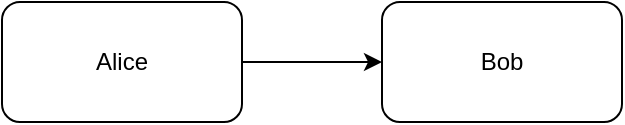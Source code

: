<mxfile version="28.1.2" pages="2">
  <diagram name="Test" id="test">
    <mxGraphModel dx="3346" dy="1921" grid="1" gridSize="10" guides="1" tooltips="1" connect="1" arrows="1" fold="1" page="1" pageScale="1" pageWidth="850" pageHeight="1100" math="0" shadow="0">
      <root>
        <object label="" id="0">
          <mxCell />
        </object>
        <mxCell id="1" parent="0" />
        <mxCell id="_iUdKlTEI7WyagxxRYI6-2" style="edgeStyle=orthogonalEdgeStyle;rounded=0;orthogonalLoop=1;jettySize=auto;html=1;" edge="1" parent="1" source="alice" target="bob">
          <mxGeometry relative="1" as="geometry" />
        </mxCell>
        <object label="Alice" id="alice">
          <mxCell style="rounded=1;whiteSpace=wrap;html=1;" vertex="1" parent="1">
            <mxGeometry x="80" y="440" width="120" height="60" as="geometry" />
          </mxCell>
        </object>
        <object label="Bob" id="bob">
          <mxCell style="rounded=1;whiteSpace=wrap;html=1;" vertex="1" parent="1">
            <mxGeometry x="270" y="440" width="120" height="60" as="geometry" />
          </mxCell>
        </object>
      </root>
    </mxGraphModel>
  </diagram>
  <diagram id="_sxePPFzvDYc-ANpQPmD" name="Page-1">
    <mxGraphModel dx="3346" dy="1921" grid="1" gridSize="10" guides="1" tooltips="1" connect="1" arrows="1" fold="1" page="1" pageScale="1" pageWidth="1100" pageHeight="850" math="0" shadow="0">
      <root>
        <mxCell id="0" />
        <mxCell id="1" parent="0" />
      </root>
    </mxGraphModel>
  </diagram>
</mxfile>

